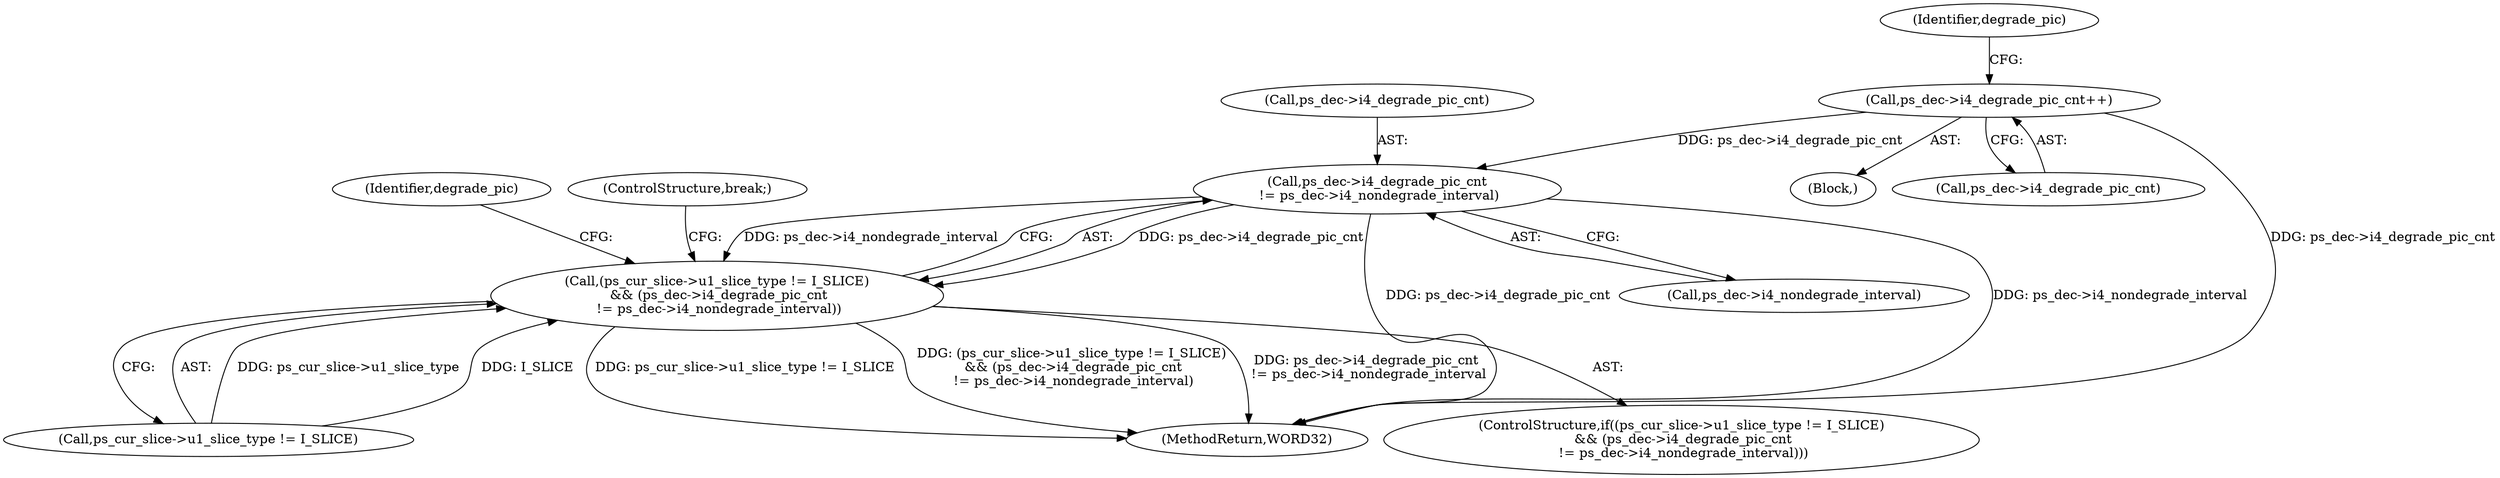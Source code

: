 digraph "0_Android_e629194c62a9a129ce378e08cb1059a8a53f1795_2@pointer" {
"1000335" [label="(Call,ps_dec->i4_degrade_pic_cnt++)"];
"1000374" [label="(Call,ps_dec->i4_degrade_pic_cnt\n != ps_dec->i4_nondegrade_interval)"];
"1000368" [label="(Call,(ps_cur_slice->u1_slice_type != I_SLICE)\n && (ps_dec->i4_degrade_pic_cnt\n != ps_dec->i4_nondegrade_interval))"];
"1000340" [label="(Identifier,degrade_pic)"];
"1000367" [label="(ControlStructure,if((ps_cur_slice->u1_slice_type != I_SLICE)\n && (ps_dec->i4_degrade_pic_cnt\n != ps_dec->i4_nondegrade_interval)))"];
"1002052" [label="(MethodReturn,WORD32)"];
"1000368" [label="(Call,(ps_cur_slice->u1_slice_type != I_SLICE)\n && (ps_dec->i4_degrade_pic_cnt\n != ps_dec->i4_nondegrade_interval))"];
"1000378" [label="(Call,ps_dec->i4_nondegrade_interval)"];
"1000382" [label="(Identifier,degrade_pic)"];
"1000333" [label="(Block,)"];
"1000384" [label="(ControlStructure,break;)"];
"1000369" [label="(Call,ps_cur_slice->u1_slice_type != I_SLICE)"];
"1000375" [label="(Call,ps_dec->i4_degrade_pic_cnt)"];
"1000374" [label="(Call,ps_dec->i4_degrade_pic_cnt\n != ps_dec->i4_nondegrade_interval)"];
"1000335" [label="(Call,ps_dec->i4_degrade_pic_cnt++)"];
"1000336" [label="(Call,ps_dec->i4_degrade_pic_cnt)"];
"1000335" -> "1000333"  [label="AST: "];
"1000335" -> "1000336"  [label="CFG: "];
"1000336" -> "1000335"  [label="AST: "];
"1000340" -> "1000335"  [label="CFG: "];
"1000335" -> "1002052"  [label="DDG: ps_dec->i4_degrade_pic_cnt"];
"1000335" -> "1000374"  [label="DDG: ps_dec->i4_degrade_pic_cnt"];
"1000374" -> "1000368"  [label="AST: "];
"1000374" -> "1000378"  [label="CFG: "];
"1000375" -> "1000374"  [label="AST: "];
"1000378" -> "1000374"  [label="AST: "];
"1000368" -> "1000374"  [label="CFG: "];
"1000374" -> "1002052"  [label="DDG: ps_dec->i4_degrade_pic_cnt"];
"1000374" -> "1002052"  [label="DDG: ps_dec->i4_nondegrade_interval"];
"1000374" -> "1000368"  [label="DDG: ps_dec->i4_degrade_pic_cnt"];
"1000374" -> "1000368"  [label="DDG: ps_dec->i4_nondegrade_interval"];
"1000368" -> "1000367"  [label="AST: "];
"1000368" -> "1000369"  [label="CFG: "];
"1000369" -> "1000368"  [label="AST: "];
"1000382" -> "1000368"  [label="CFG: "];
"1000384" -> "1000368"  [label="CFG: "];
"1000368" -> "1002052"  [label="DDG: ps_cur_slice->u1_slice_type != I_SLICE"];
"1000368" -> "1002052"  [label="DDG: (ps_cur_slice->u1_slice_type != I_SLICE)\n && (ps_dec->i4_degrade_pic_cnt\n != ps_dec->i4_nondegrade_interval)"];
"1000368" -> "1002052"  [label="DDG: ps_dec->i4_degrade_pic_cnt\n != ps_dec->i4_nondegrade_interval"];
"1000369" -> "1000368"  [label="DDG: ps_cur_slice->u1_slice_type"];
"1000369" -> "1000368"  [label="DDG: I_SLICE"];
}
